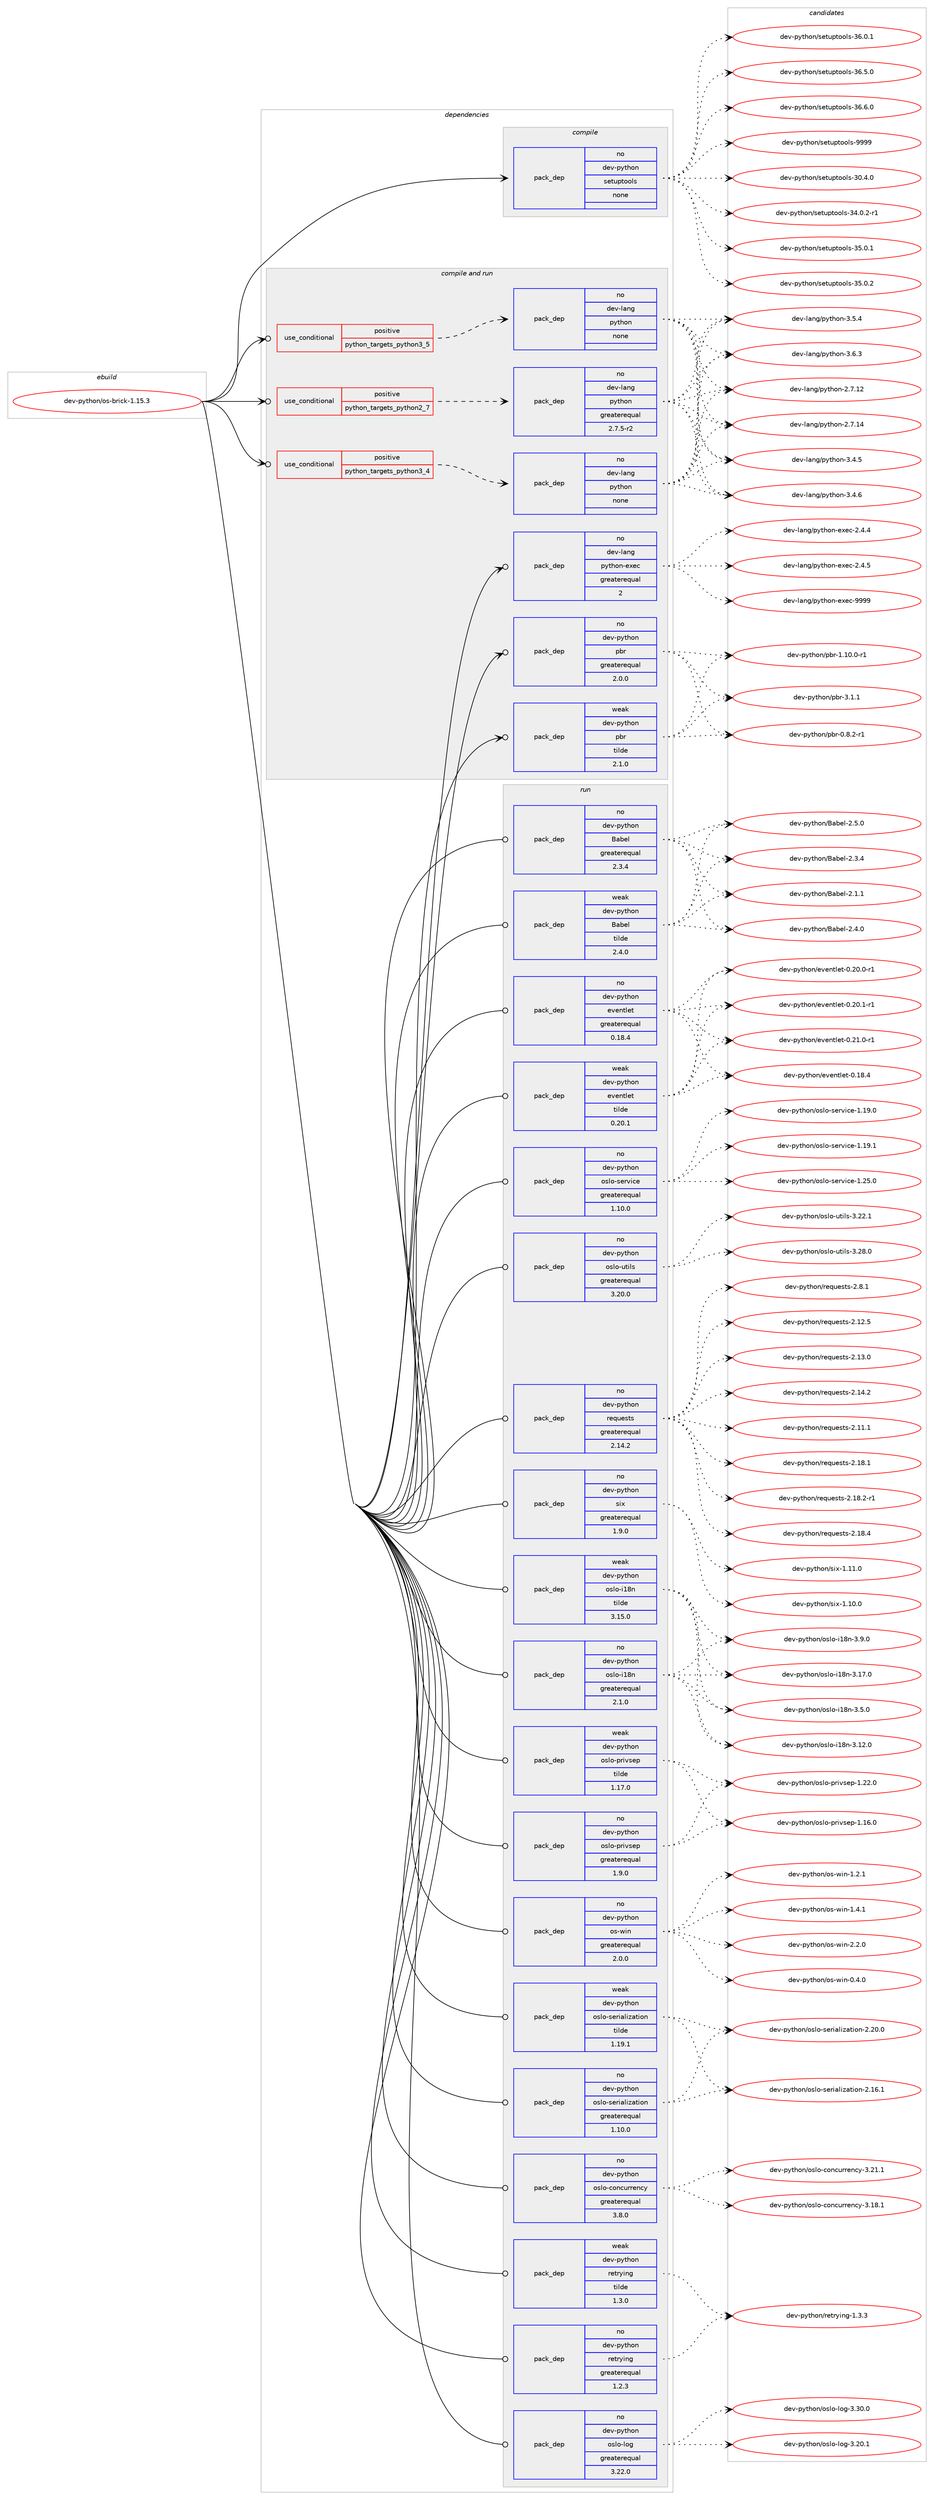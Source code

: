 digraph prolog {

# *************
# Graph options
# *************

newrank=true;
concentrate=true;
compound=true;
graph [rankdir=LR,fontname=Helvetica,fontsize=10,ranksep=1.5];#, ranksep=2.5, nodesep=0.2];
edge  [arrowhead=vee];
node  [fontname=Helvetica,fontsize=10];

# **********
# The ebuild
# **********

subgraph cluster_leftcol {
color=gray;
rank=same;
label=<<i>ebuild</i>>;
id [label="dev-python/os-brick-1.15.3", color=red, width=4, href="../dev-python/os-brick-1.15.3.svg"];
}

# ****************
# The dependencies
# ****************

subgraph cluster_midcol {
color=gray;
label=<<i>dependencies</i>>;
subgraph cluster_compile {
fillcolor="#eeeeee";
style=filled;
label=<<i>compile</i>>;
subgraph pack129051 {
dependency169409 [label=<<TABLE BORDER="0" CELLBORDER="1" CELLSPACING="0" CELLPADDING="4" WIDTH="220"><TR><TD ROWSPAN="6" CELLPADDING="30">pack_dep</TD></TR><TR><TD WIDTH="110">no</TD></TR><TR><TD>dev-python</TD></TR><TR><TD>setuptools</TD></TR><TR><TD>none</TD></TR><TR><TD></TD></TR></TABLE>>, shape=none, color=blue];
}
id:e -> dependency169409:w [weight=20,style="solid",arrowhead="vee"];
}
subgraph cluster_compileandrun {
fillcolor="#eeeeee";
style=filled;
label=<<i>compile and run</i>>;
subgraph cond36498 {
dependency169410 [label=<<TABLE BORDER="0" CELLBORDER="1" CELLSPACING="0" CELLPADDING="4"><TR><TD ROWSPAN="3" CELLPADDING="10">use_conditional</TD></TR><TR><TD>positive</TD></TR><TR><TD>python_targets_python2_7</TD></TR></TABLE>>, shape=none, color=red];
subgraph pack129052 {
dependency169411 [label=<<TABLE BORDER="0" CELLBORDER="1" CELLSPACING="0" CELLPADDING="4" WIDTH="220"><TR><TD ROWSPAN="6" CELLPADDING="30">pack_dep</TD></TR><TR><TD WIDTH="110">no</TD></TR><TR><TD>dev-lang</TD></TR><TR><TD>python</TD></TR><TR><TD>greaterequal</TD></TR><TR><TD>2.7.5-r2</TD></TR></TABLE>>, shape=none, color=blue];
}
dependency169410:e -> dependency169411:w [weight=20,style="dashed",arrowhead="vee"];
}
id:e -> dependency169410:w [weight=20,style="solid",arrowhead="odotvee"];
subgraph cond36499 {
dependency169412 [label=<<TABLE BORDER="0" CELLBORDER="1" CELLSPACING="0" CELLPADDING="4"><TR><TD ROWSPAN="3" CELLPADDING="10">use_conditional</TD></TR><TR><TD>positive</TD></TR><TR><TD>python_targets_python3_4</TD></TR></TABLE>>, shape=none, color=red];
subgraph pack129053 {
dependency169413 [label=<<TABLE BORDER="0" CELLBORDER="1" CELLSPACING="0" CELLPADDING="4" WIDTH="220"><TR><TD ROWSPAN="6" CELLPADDING="30">pack_dep</TD></TR><TR><TD WIDTH="110">no</TD></TR><TR><TD>dev-lang</TD></TR><TR><TD>python</TD></TR><TR><TD>none</TD></TR><TR><TD></TD></TR></TABLE>>, shape=none, color=blue];
}
dependency169412:e -> dependency169413:w [weight=20,style="dashed",arrowhead="vee"];
}
id:e -> dependency169412:w [weight=20,style="solid",arrowhead="odotvee"];
subgraph cond36500 {
dependency169414 [label=<<TABLE BORDER="0" CELLBORDER="1" CELLSPACING="0" CELLPADDING="4"><TR><TD ROWSPAN="3" CELLPADDING="10">use_conditional</TD></TR><TR><TD>positive</TD></TR><TR><TD>python_targets_python3_5</TD></TR></TABLE>>, shape=none, color=red];
subgraph pack129054 {
dependency169415 [label=<<TABLE BORDER="0" CELLBORDER="1" CELLSPACING="0" CELLPADDING="4" WIDTH="220"><TR><TD ROWSPAN="6" CELLPADDING="30">pack_dep</TD></TR><TR><TD WIDTH="110">no</TD></TR><TR><TD>dev-lang</TD></TR><TR><TD>python</TD></TR><TR><TD>none</TD></TR><TR><TD></TD></TR></TABLE>>, shape=none, color=blue];
}
dependency169414:e -> dependency169415:w [weight=20,style="dashed",arrowhead="vee"];
}
id:e -> dependency169414:w [weight=20,style="solid",arrowhead="odotvee"];
subgraph pack129055 {
dependency169416 [label=<<TABLE BORDER="0" CELLBORDER="1" CELLSPACING="0" CELLPADDING="4" WIDTH="220"><TR><TD ROWSPAN="6" CELLPADDING="30">pack_dep</TD></TR><TR><TD WIDTH="110">no</TD></TR><TR><TD>dev-lang</TD></TR><TR><TD>python-exec</TD></TR><TR><TD>greaterequal</TD></TR><TR><TD>2</TD></TR></TABLE>>, shape=none, color=blue];
}
id:e -> dependency169416:w [weight=20,style="solid",arrowhead="odotvee"];
subgraph pack129056 {
dependency169417 [label=<<TABLE BORDER="0" CELLBORDER="1" CELLSPACING="0" CELLPADDING="4" WIDTH="220"><TR><TD ROWSPAN="6" CELLPADDING="30">pack_dep</TD></TR><TR><TD WIDTH="110">no</TD></TR><TR><TD>dev-python</TD></TR><TR><TD>pbr</TD></TR><TR><TD>greaterequal</TD></TR><TR><TD>2.0.0</TD></TR></TABLE>>, shape=none, color=blue];
}
id:e -> dependency169417:w [weight=20,style="solid",arrowhead="odotvee"];
subgraph pack129057 {
dependency169418 [label=<<TABLE BORDER="0" CELLBORDER="1" CELLSPACING="0" CELLPADDING="4" WIDTH="220"><TR><TD ROWSPAN="6" CELLPADDING="30">pack_dep</TD></TR><TR><TD WIDTH="110">weak</TD></TR><TR><TD>dev-python</TD></TR><TR><TD>pbr</TD></TR><TR><TD>tilde</TD></TR><TR><TD>2.1.0</TD></TR></TABLE>>, shape=none, color=blue];
}
id:e -> dependency169418:w [weight=20,style="solid",arrowhead="odotvee"];
}
subgraph cluster_run {
fillcolor="#eeeeee";
style=filled;
label=<<i>run</i>>;
subgraph pack129058 {
dependency169419 [label=<<TABLE BORDER="0" CELLBORDER="1" CELLSPACING="0" CELLPADDING="4" WIDTH="220"><TR><TD ROWSPAN="6" CELLPADDING="30">pack_dep</TD></TR><TR><TD WIDTH="110">no</TD></TR><TR><TD>dev-python</TD></TR><TR><TD>Babel</TD></TR><TR><TD>greaterequal</TD></TR><TR><TD>2.3.4</TD></TR></TABLE>>, shape=none, color=blue];
}
id:e -> dependency169419:w [weight=20,style="solid",arrowhead="odot"];
subgraph pack129059 {
dependency169420 [label=<<TABLE BORDER="0" CELLBORDER="1" CELLSPACING="0" CELLPADDING="4" WIDTH="220"><TR><TD ROWSPAN="6" CELLPADDING="30">pack_dep</TD></TR><TR><TD WIDTH="110">no</TD></TR><TR><TD>dev-python</TD></TR><TR><TD>eventlet</TD></TR><TR><TD>greaterequal</TD></TR><TR><TD>0.18.4</TD></TR></TABLE>>, shape=none, color=blue];
}
id:e -> dependency169420:w [weight=20,style="solid",arrowhead="odot"];
subgraph pack129060 {
dependency169421 [label=<<TABLE BORDER="0" CELLBORDER="1" CELLSPACING="0" CELLPADDING="4" WIDTH="220"><TR><TD ROWSPAN="6" CELLPADDING="30">pack_dep</TD></TR><TR><TD WIDTH="110">no</TD></TR><TR><TD>dev-python</TD></TR><TR><TD>os-win</TD></TR><TR><TD>greaterequal</TD></TR><TR><TD>2.0.0</TD></TR></TABLE>>, shape=none, color=blue];
}
id:e -> dependency169421:w [weight=20,style="solid",arrowhead="odot"];
subgraph pack129061 {
dependency169422 [label=<<TABLE BORDER="0" CELLBORDER="1" CELLSPACING="0" CELLPADDING="4" WIDTH="220"><TR><TD ROWSPAN="6" CELLPADDING="30">pack_dep</TD></TR><TR><TD WIDTH="110">no</TD></TR><TR><TD>dev-python</TD></TR><TR><TD>oslo-concurrency</TD></TR><TR><TD>greaterequal</TD></TR><TR><TD>3.8.0</TD></TR></TABLE>>, shape=none, color=blue];
}
id:e -> dependency169422:w [weight=20,style="solid",arrowhead="odot"];
subgraph pack129062 {
dependency169423 [label=<<TABLE BORDER="0" CELLBORDER="1" CELLSPACING="0" CELLPADDING="4" WIDTH="220"><TR><TD ROWSPAN="6" CELLPADDING="30">pack_dep</TD></TR><TR><TD WIDTH="110">no</TD></TR><TR><TD>dev-python</TD></TR><TR><TD>oslo-i18n</TD></TR><TR><TD>greaterequal</TD></TR><TR><TD>2.1.0</TD></TR></TABLE>>, shape=none, color=blue];
}
id:e -> dependency169423:w [weight=20,style="solid",arrowhead="odot"];
subgraph pack129063 {
dependency169424 [label=<<TABLE BORDER="0" CELLBORDER="1" CELLSPACING="0" CELLPADDING="4" WIDTH="220"><TR><TD ROWSPAN="6" CELLPADDING="30">pack_dep</TD></TR><TR><TD WIDTH="110">no</TD></TR><TR><TD>dev-python</TD></TR><TR><TD>oslo-log</TD></TR><TR><TD>greaterequal</TD></TR><TR><TD>3.22.0</TD></TR></TABLE>>, shape=none, color=blue];
}
id:e -> dependency169424:w [weight=20,style="solid",arrowhead="odot"];
subgraph pack129064 {
dependency169425 [label=<<TABLE BORDER="0" CELLBORDER="1" CELLSPACING="0" CELLPADDING="4" WIDTH="220"><TR><TD ROWSPAN="6" CELLPADDING="30">pack_dep</TD></TR><TR><TD WIDTH="110">no</TD></TR><TR><TD>dev-python</TD></TR><TR><TD>oslo-privsep</TD></TR><TR><TD>greaterequal</TD></TR><TR><TD>1.9.0</TD></TR></TABLE>>, shape=none, color=blue];
}
id:e -> dependency169425:w [weight=20,style="solid",arrowhead="odot"];
subgraph pack129065 {
dependency169426 [label=<<TABLE BORDER="0" CELLBORDER="1" CELLSPACING="0" CELLPADDING="4" WIDTH="220"><TR><TD ROWSPAN="6" CELLPADDING="30">pack_dep</TD></TR><TR><TD WIDTH="110">no</TD></TR><TR><TD>dev-python</TD></TR><TR><TD>oslo-serialization</TD></TR><TR><TD>greaterequal</TD></TR><TR><TD>1.10.0</TD></TR></TABLE>>, shape=none, color=blue];
}
id:e -> dependency169426:w [weight=20,style="solid",arrowhead="odot"];
subgraph pack129066 {
dependency169427 [label=<<TABLE BORDER="0" CELLBORDER="1" CELLSPACING="0" CELLPADDING="4" WIDTH="220"><TR><TD ROWSPAN="6" CELLPADDING="30">pack_dep</TD></TR><TR><TD WIDTH="110">no</TD></TR><TR><TD>dev-python</TD></TR><TR><TD>oslo-service</TD></TR><TR><TD>greaterequal</TD></TR><TR><TD>1.10.0</TD></TR></TABLE>>, shape=none, color=blue];
}
id:e -> dependency169427:w [weight=20,style="solid",arrowhead="odot"];
subgraph pack129067 {
dependency169428 [label=<<TABLE BORDER="0" CELLBORDER="1" CELLSPACING="0" CELLPADDING="4" WIDTH="220"><TR><TD ROWSPAN="6" CELLPADDING="30">pack_dep</TD></TR><TR><TD WIDTH="110">no</TD></TR><TR><TD>dev-python</TD></TR><TR><TD>oslo-utils</TD></TR><TR><TD>greaterequal</TD></TR><TR><TD>3.20.0</TD></TR></TABLE>>, shape=none, color=blue];
}
id:e -> dependency169428:w [weight=20,style="solid",arrowhead="odot"];
subgraph pack129068 {
dependency169429 [label=<<TABLE BORDER="0" CELLBORDER="1" CELLSPACING="0" CELLPADDING="4" WIDTH="220"><TR><TD ROWSPAN="6" CELLPADDING="30">pack_dep</TD></TR><TR><TD WIDTH="110">no</TD></TR><TR><TD>dev-python</TD></TR><TR><TD>requests</TD></TR><TR><TD>greaterequal</TD></TR><TR><TD>2.14.2</TD></TR></TABLE>>, shape=none, color=blue];
}
id:e -> dependency169429:w [weight=20,style="solid",arrowhead="odot"];
subgraph pack129069 {
dependency169430 [label=<<TABLE BORDER="0" CELLBORDER="1" CELLSPACING="0" CELLPADDING="4" WIDTH="220"><TR><TD ROWSPAN="6" CELLPADDING="30">pack_dep</TD></TR><TR><TD WIDTH="110">no</TD></TR><TR><TD>dev-python</TD></TR><TR><TD>retrying</TD></TR><TR><TD>greaterequal</TD></TR><TR><TD>1.2.3</TD></TR></TABLE>>, shape=none, color=blue];
}
id:e -> dependency169430:w [weight=20,style="solid",arrowhead="odot"];
subgraph pack129070 {
dependency169431 [label=<<TABLE BORDER="0" CELLBORDER="1" CELLSPACING="0" CELLPADDING="4" WIDTH="220"><TR><TD ROWSPAN="6" CELLPADDING="30">pack_dep</TD></TR><TR><TD WIDTH="110">no</TD></TR><TR><TD>dev-python</TD></TR><TR><TD>six</TD></TR><TR><TD>greaterequal</TD></TR><TR><TD>1.9.0</TD></TR></TABLE>>, shape=none, color=blue];
}
id:e -> dependency169431:w [weight=20,style="solid",arrowhead="odot"];
subgraph pack129071 {
dependency169432 [label=<<TABLE BORDER="0" CELLBORDER="1" CELLSPACING="0" CELLPADDING="4" WIDTH="220"><TR><TD ROWSPAN="6" CELLPADDING="30">pack_dep</TD></TR><TR><TD WIDTH="110">weak</TD></TR><TR><TD>dev-python</TD></TR><TR><TD>Babel</TD></TR><TR><TD>tilde</TD></TR><TR><TD>2.4.0</TD></TR></TABLE>>, shape=none, color=blue];
}
id:e -> dependency169432:w [weight=20,style="solid",arrowhead="odot"];
subgraph pack129072 {
dependency169433 [label=<<TABLE BORDER="0" CELLBORDER="1" CELLSPACING="0" CELLPADDING="4" WIDTH="220"><TR><TD ROWSPAN="6" CELLPADDING="30">pack_dep</TD></TR><TR><TD WIDTH="110">weak</TD></TR><TR><TD>dev-python</TD></TR><TR><TD>eventlet</TD></TR><TR><TD>tilde</TD></TR><TR><TD>0.20.1</TD></TR></TABLE>>, shape=none, color=blue];
}
id:e -> dependency169433:w [weight=20,style="solid",arrowhead="odot"];
subgraph pack129073 {
dependency169434 [label=<<TABLE BORDER="0" CELLBORDER="1" CELLSPACING="0" CELLPADDING="4" WIDTH="220"><TR><TD ROWSPAN="6" CELLPADDING="30">pack_dep</TD></TR><TR><TD WIDTH="110">weak</TD></TR><TR><TD>dev-python</TD></TR><TR><TD>oslo-i18n</TD></TR><TR><TD>tilde</TD></TR><TR><TD>3.15.0</TD></TR></TABLE>>, shape=none, color=blue];
}
id:e -> dependency169434:w [weight=20,style="solid",arrowhead="odot"];
subgraph pack129074 {
dependency169435 [label=<<TABLE BORDER="0" CELLBORDER="1" CELLSPACING="0" CELLPADDING="4" WIDTH="220"><TR><TD ROWSPAN="6" CELLPADDING="30">pack_dep</TD></TR><TR><TD WIDTH="110">weak</TD></TR><TR><TD>dev-python</TD></TR><TR><TD>oslo-privsep</TD></TR><TR><TD>tilde</TD></TR><TR><TD>1.17.0</TD></TR></TABLE>>, shape=none, color=blue];
}
id:e -> dependency169435:w [weight=20,style="solid",arrowhead="odot"];
subgraph pack129075 {
dependency169436 [label=<<TABLE BORDER="0" CELLBORDER="1" CELLSPACING="0" CELLPADDING="4" WIDTH="220"><TR><TD ROWSPAN="6" CELLPADDING="30">pack_dep</TD></TR><TR><TD WIDTH="110">weak</TD></TR><TR><TD>dev-python</TD></TR><TR><TD>oslo-serialization</TD></TR><TR><TD>tilde</TD></TR><TR><TD>1.19.1</TD></TR></TABLE>>, shape=none, color=blue];
}
id:e -> dependency169436:w [weight=20,style="solid",arrowhead="odot"];
subgraph pack129076 {
dependency169437 [label=<<TABLE BORDER="0" CELLBORDER="1" CELLSPACING="0" CELLPADDING="4" WIDTH="220"><TR><TD ROWSPAN="6" CELLPADDING="30">pack_dep</TD></TR><TR><TD WIDTH="110">weak</TD></TR><TR><TD>dev-python</TD></TR><TR><TD>retrying</TD></TR><TR><TD>tilde</TD></TR><TR><TD>1.3.0</TD></TR></TABLE>>, shape=none, color=blue];
}
id:e -> dependency169437:w [weight=20,style="solid",arrowhead="odot"];
}
}

# **************
# The candidates
# **************

subgraph cluster_choices {
rank=same;
color=gray;
label=<<i>candidates</i>>;

subgraph choice129051 {
color=black;
nodesep=1;
choice100101118451121211161041111104711510111611711211611111110811545514846524648 [label="dev-python/setuptools-30.4.0", color=red, width=4,href="../dev-python/setuptools-30.4.0.svg"];
choice1001011184511212111610411111047115101116117112116111111108115455152464846504511449 [label="dev-python/setuptools-34.0.2-r1", color=red, width=4,href="../dev-python/setuptools-34.0.2-r1.svg"];
choice100101118451121211161041111104711510111611711211611111110811545515346484649 [label="dev-python/setuptools-35.0.1", color=red, width=4,href="../dev-python/setuptools-35.0.1.svg"];
choice100101118451121211161041111104711510111611711211611111110811545515346484650 [label="dev-python/setuptools-35.0.2", color=red, width=4,href="../dev-python/setuptools-35.0.2.svg"];
choice100101118451121211161041111104711510111611711211611111110811545515446484649 [label="dev-python/setuptools-36.0.1", color=red, width=4,href="../dev-python/setuptools-36.0.1.svg"];
choice100101118451121211161041111104711510111611711211611111110811545515446534648 [label="dev-python/setuptools-36.5.0", color=red, width=4,href="../dev-python/setuptools-36.5.0.svg"];
choice100101118451121211161041111104711510111611711211611111110811545515446544648 [label="dev-python/setuptools-36.6.0", color=red, width=4,href="../dev-python/setuptools-36.6.0.svg"];
choice10010111845112121116104111110471151011161171121161111111081154557575757 [label="dev-python/setuptools-9999", color=red, width=4,href="../dev-python/setuptools-9999.svg"];
dependency169409:e -> choice100101118451121211161041111104711510111611711211611111110811545514846524648:w [style=dotted,weight="100"];
dependency169409:e -> choice1001011184511212111610411111047115101116117112116111111108115455152464846504511449:w [style=dotted,weight="100"];
dependency169409:e -> choice100101118451121211161041111104711510111611711211611111110811545515346484649:w [style=dotted,weight="100"];
dependency169409:e -> choice100101118451121211161041111104711510111611711211611111110811545515346484650:w [style=dotted,weight="100"];
dependency169409:e -> choice100101118451121211161041111104711510111611711211611111110811545515446484649:w [style=dotted,weight="100"];
dependency169409:e -> choice100101118451121211161041111104711510111611711211611111110811545515446534648:w [style=dotted,weight="100"];
dependency169409:e -> choice100101118451121211161041111104711510111611711211611111110811545515446544648:w [style=dotted,weight="100"];
dependency169409:e -> choice10010111845112121116104111110471151011161171121161111111081154557575757:w [style=dotted,weight="100"];
}
subgraph choice129052 {
color=black;
nodesep=1;
choice10010111845108971101034711212111610411111045504655464950 [label="dev-lang/python-2.7.12", color=red, width=4,href="../dev-lang/python-2.7.12.svg"];
choice10010111845108971101034711212111610411111045504655464952 [label="dev-lang/python-2.7.14", color=red, width=4,href="../dev-lang/python-2.7.14.svg"];
choice100101118451089711010347112121116104111110455146524653 [label="dev-lang/python-3.4.5", color=red, width=4,href="../dev-lang/python-3.4.5.svg"];
choice100101118451089711010347112121116104111110455146524654 [label="dev-lang/python-3.4.6", color=red, width=4,href="../dev-lang/python-3.4.6.svg"];
choice100101118451089711010347112121116104111110455146534652 [label="dev-lang/python-3.5.4", color=red, width=4,href="../dev-lang/python-3.5.4.svg"];
choice100101118451089711010347112121116104111110455146544651 [label="dev-lang/python-3.6.3", color=red, width=4,href="../dev-lang/python-3.6.3.svg"];
dependency169411:e -> choice10010111845108971101034711212111610411111045504655464950:w [style=dotted,weight="100"];
dependency169411:e -> choice10010111845108971101034711212111610411111045504655464952:w [style=dotted,weight="100"];
dependency169411:e -> choice100101118451089711010347112121116104111110455146524653:w [style=dotted,weight="100"];
dependency169411:e -> choice100101118451089711010347112121116104111110455146524654:w [style=dotted,weight="100"];
dependency169411:e -> choice100101118451089711010347112121116104111110455146534652:w [style=dotted,weight="100"];
dependency169411:e -> choice100101118451089711010347112121116104111110455146544651:w [style=dotted,weight="100"];
}
subgraph choice129053 {
color=black;
nodesep=1;
choice10010111845108971101034711212111610411111045504655464950 [label="dev-lang/python-2.7.12", color=red, width=4,href="../dev-lang/python-2.7.12.svg"];
choice10010111845108971101034711212111610411111045504655464952 [label="dev-lang/python-2.7.14", color=red, width=4,href="../dev-lang/python-2.7.14.svg"];
choice100101118451089711010347112121116104111110455146524653 [label="dev-lang/python-3.4.5", color=red, width=4,href="../dev-lang/python-3.4.5.svg"];
choice100101118451089711010347112121116104111110455146524654 [label="dev-lang/python-3.4.6", color=red, width=4,href="../dev-lang/python-3.4.6.svg"];
choice100101118451089711010347112121116104111110455146534652 [label="dev-lang/python-3.5.4", color=red, width=4,href="../dev-lang/python-3.5.4.svg"];
choice100101118451089711010347112121116104111110455146544651 [label="dev-lang/python-3.6.3", color=red, width=4,href="../dev-lang/python-3.6.3.svg"];
dependency169413:e -> choice10010111845108971101034711212111610411111045504655464950:w [style=dotted,weight="100"];
dependency169413:e -> choice10010111845108971101034711212111610411111045504655464952:w [style=dotted,weight="100"];
dependency169413:e -> choice100101118451089711010347112121116104111110455146524653:w [style=dotted,weight="100"];
dependency169413:e -> choice100101118451089711010347112121116104111110455146524654:w [style=dotted,weight="100"];
dependency169413:e -> choice100101118451089711010347112121116104111110455146534652:w [style=dotted,weight="100"];
dependency169413:e -> choice100101118451089711010347112121116104111110455146544651:w [style=dotted,weight="100"];
}
subgraph choice129054 {
color=black;
nodesep=1;
choice10010111845108971101034711212111610411111045504655464950 [label="dev-lang/python-2.7.12", color=red, width=4,href="../dev-lang/python-2.7.12.svg"];
choice10010111845108971101034711212111610411111045504655464952 [label="dev-lang/python-2.7.14", color=red, width=4,href="../dev-lang/python-2.7.14.svg"];
choice100101118451089711010347112121116104111110455146524653 [label="dev-lang/python-3.4.5", color=red, width=4,href="../dev-lang/python-3.4.5.svg"];
choice100101118451089711010347112121116104111110455146524654 [label="dev-lang/python-3.4.6", color=red, width=4,href="../dev-lang/python-3.4.6.svg"];
choice100101118451089711010347112121116104111110455146534652 [label="dev-lang/python-3.5.4", color=red, width=4,href="../dev-lang/python-3.5.4.svg"];
choice100101118451089711010347112121116104111110455146544651 [label="dev-lang/python-3.6.3", color=red, width=4,href="../dev-lang/python-3.6.3.svg"];
dependency169415:e -> choice10010111845108971101034711212111610411111045504655464950:w [style=dotted,weight="100"];
dependency169415:e -> choice10010111845108971101034711212111610411111045504655464952:w [style=dotted,weight="100"];
dependency169415:e -> choice100101118451089711010347112121116104111110455146524653:w [style=dotted,weight="100"];
dependency169415:e -> choice100101118451089711010347112121116104111110455146524654:w [style=dotted,weight="100"];
dependency169415:e -> choice100101118451089711010347112121116104111110455146534652:w [style=dotted,weight="100"];
dependency169415:e -> choice100101118451089711010347112121116104111110455146544651:w [style=dotted,weight="100"];
}
subgraph choice129055 {
color=black;
nodesep=1;
choice1001011184510897110103471121211161041111104510112010199455046524652 [label="dev-lang/python-exec-2.4.4", color=red, width=4,href="../dev-lang/python-exec-2.4.4.svg"];
choice1001011184510897110103471121211161041111104510112010199455046524653 [label="dev-lang/python-exec-2.4.5", color=red, width=4,href="../dev-lang/python-exec-2.4.5.svg"];
choice10010111845108971101034711212111610411111045101120101994557575757 [label="dev-lang/python-exec-9999", color=red, width=4,href="../dev-lang/python-exec-9999.svg"];
dependency169416:e -> choice1001011184510897110103471121211161041111104510112010199455046524652:w [style=dotted,weight="100"];
dependency169416:e -> choice1001011184510897110103471121211161041111104510112010199455046524653:w [style=dotted,weight="100"];
dependency169416:e -> choice10010111845108971101034711212111610411111045101120101994557575757:w [style=dotted,weight="100"];
}
subgraph choice129056 {
color=black;
nodesep=1;
choice1001011184511212111610411111047112981144548465646504511449 [label="dev-python/pbr-0.8.2-r1", color=red, width=4,href="../dev-python/pbr-0.8.2-r1.svg"];
choice100101118451121211161041111104711298114454946494846484511449 [label="dev-python/pbr-1.10.0-r1", color=red, width=4,href="../dev-python/pbr-1.10.0-r1.svg"];
choice100101118451121211161041111104711298114455146494649 [label="dev-python/pbr-3.1.1", color=red, width=4,href="../dev-python/pbr-3.1.1.svg"];
dependency169417:e -> choice1001011184511212111610411111047112981144548465646504511449:w [style=dotted,weight="100"];
dependency169417:e -> choice100101118451121211161041111104711298114454946494846484511449:w [style=dotted,weight="100"];
dependency169417:e -> choice100101118451121211161041111104711298114455146494649:w [style=dotted,weight="100"];
}
subgraph choice129057 {
color=black;
nodesep=1;
choice1001011184511212111610411111047112981144548465646504511449 [label="dev-python/pbr-0.8.2-r1", color=red, width=4,href="../dev-python/pbr-0.8.2-r1.svg"];
choice100101118451121211161041111104711298114454946494846484511449 [label="dev-python/pbr-1.10.0-r1", color=red, width=4,href="../dev-python/pbr-1.10.0-r1.svg"];
choice100101118451121211161041111104711298114455146494649 [label="dev-python/pbr-3.1.1", color=red, width=4,href="../dev-python/pbr-3.1.1.svg"];
dependency169418:e -> choice1001011184511212111610411111047112981144548465646504511449:w [style=dotted,weight="100"];
dependency169418:e -> choice100101118451121211161041111104711298114454946494846484511449:w [style=dotted,weight="100"];
dependency169418:e -> choice100101118451121211161041111104711298114455146494649:w [style=dotted,weight="100"];
}
subgraph choice129058 {
color=black;
nodesep=1;
choice1001011184511212111610411111047669798101108455046494649 [label="dev-python/Babel-2.1.1", color=red, width=4,href="../dev-python/Babel-2.1.1.svg"];
choice1001011184511212111610411111047669798101108455046514652 [label="dev-python/Babel-2.3.4", color=red, width=4,href="../dev-python/Babel-2.3.4.svg"];
choice1001011184511212111610411111047669798101108455046524648 [label="dev-python/Babel-2.4.0", color=red, width=4,href="../dev-python/Babel-2.4.0.svg"];
choice1001011184511212111610411111047669798101108455046534648 [label="dev-python/Babel-2.5.0", color=red, width=4,href="../dev-python/Babel-2.5.0.svg"];
dependency169419:e -> choice1001011184511212111610411111047669798101108455046494649:w [style=dotted,weight="100"];
dependency169419:e -> choice1001011184511212111610411111047669798101108455046514652:w [style=dotted,weight="100"];
dependency169419:e -> choice1001011184511212111610411111047669798101108455046524648:w [style=dotted,weight="100"];
dependency169419:e -> choice1001011184511212111610411111047669798101108455046534648:w [style=dotted,weight="100"];
}
subgraph choice129059 {
color=black;
nodesep=1;
choice100101118451121211161041111104710111810111011610810111645484649564652 [label="dev-python/eventlet-0.18.4", color=red, width=4,href="../dev-python/eventlet-0.18.4.svg"];
choice1001011184511212111610411111047101118101110116108101116454846504846484511449 [label="dev-python/eventlet-0.20.0-r1", color=red, width=4,href="../dev-python/eventlet-0.20.0-r1.svg"];
choice1001011184511212111610411111047101118101110116108101116454846504846494511449 [label="dev-python/eventlet-0.20.1-r1", color=red, width=4,href="../dev-python/eventlet-0.20.1-r1.svg"];
choice1001011184511212111610411111047101118101110116108101116454846504946484511449 [label="dev-python/eventlet-0.21.0-r1", color=red, width=4,href="../dev-python/eventlet-0.21.0-r1.svg"];
dependency169420:e -> choice100101118451121211161041111104710111810111011610810111645484649564652:w [style=dotted,weight="100"];
dependency169420:e -> choice1001011184511212111610411111047101118101110116108101116454846504846484511449:w [style=dotted,weight="100"];
dependency169420:e -> choice1001011184511212111610411111047101118101110116108101116454846504846494511449:w [style=dotted,weight="100"];
dependency169420:e -> choice1001011184511212111610411111047101118101110116108101116454846504946484511449:w [style=dotted,weight="100"];
}
subgraph choice129060 {
color=black;
nodesep=1;
choice100101118451121211161041111104711111545119105110454846524648 [label="dev-python/os-win-0.4.0", color=red, width=4,href="../dev-python/os-win-0.4.0.svg"];
choice100101118451121211161041111104711111545119105110454946504649 [label="dev-python/os-win-1.2.1", color=red, width=4,href="../dev-python/os-win-1.2.1.svg"];
choice100101118451121211161041111104711111545119105110454946524649 [label="dev-python/os-win-1.4.1", color=red, width=4,href="../dev-python/os-win-1.4.1.svg"];
choice100101118451121211161041111104711111545119105110455046504648 [label="dev-python/os-win-2.2.0", color=red, width=4,href="../dev-python/os-win-2.2.0.svg"];
dependency169421:e -> choice100101118451121211161041111104711111545119105110454846524648:w [style=dotted,weight="100"];
dependency169421:e -> choice100101118451121211161041111104711111545119105110454946504649:w [style=dotted,weight="100"];
dependency169421:e -> choice100101118451121211161041111104711111545119105110454946524649:w [style=dotted,weight="100"];
dependency169421:e -> choice100101118451121211161041111104711111545119105110455046504648:w [style=dotted,weight="100"];
}
subgraph choice129061 {
color=black;
nodesep=1;
choice10010111845112121116104111110471111151081114599111110991171141141011109912145514649564649 [label="dev-python/oslo-concurrency-3.18.1", color=red, width=4,href="../dev-python/oslo-concurrency-3.18.1.svg"];
choice10010111845112121116104111110471111151081114599111110991171141141011109912145514650494649 [label="dev-python/oslo-concurrency-3.21.1", color=red, width=4,href="../dev-python/oslo-concurrency-3.21.1.svg"];
dependency169422:e -> choice10010111845112121116104111110471111151081114599111110991171141141011109912145514649564649:w [style=dotted,weight="100"];
dependency169422:e -> choice10010111845112121116104111110471111151081114599111110991171141141011109912145514650494649:w [style=dotted,weight="100"];
}
subgraph choice129062 {
color=black;
nodesep=1;
choice100101118451121211161041111104711111510811145105495611045514649504648 [label="dev-python/oslo-i18n-3.12.0", color=red, width=4,href="../dev-python/oslo-i18n-3.12.0.svg"];
choice100101118451121211161041111104711111510811145105495611045514649554648 [label="dev-python/oslo-i18n-3.17.0", color=red, width=4,href="../dev-python/oslo-i18n-3.17.0.svg"];
choice1001011184511212111610411111047111115108111451054956110455146534648 [label="dev-python/oslo-i18n-3.5.0", color=red, width=4,href="../dev-python/oslo-i18n-3.5.0.svg"];
choice1001011184511212111610411111047111115108111451054956110455146574648 [label="dev-python/oslo-i18n-3.9.0", color=red, width=4,href="../dev-python/oslo-i18n-3.9.0.svg"];
dependency169423:e -> choice100101118451121211161041111104711111510811145105495611045514649504648:w [style=dotted,weight="100"];
dependency169423:e -> choice100101118451121211161041111104711111510811145105495611045514649554648:w [style=dotted,weight="100"];
dependency169423:e -> choice1001011184511212111610411111047111115108111451054956110455146534648:w [style=dotted,weight="100"];
dependency169423:e -> choice1001011184511212111610411111047111115108111451054956110455146574648:w [style=dotted,weight="100"];
}
subgraph choice129063 {
color=black;
nodesep=1;
choice10010111845112121116104111110471111151081114510811110345514650484649 [label="dev-python/oslo-log-3.20.1", color=red, width=4,href="../dev-python/oslo-log-3.20.1.svg"];
choice10010111845112121116104111110471111151081114510811110345514651484648 [label="dev-python/oslo-log-3.30.0", color=red, width=4,href="../dev-python/oslo-log-3.30.0.svg"];
dependency169424:e -> choice10010111845112121116104111110471111151081114510811110345514650484649:w [style=dotted,weight="100"];
dependency169424:e -> choice10010111845112121116104111110471111151081114510811110345514651484648:w [style=dotted,weight="100"];
}
subgraph choice129064 {
color=black;
nodesep=1;
choice10010111845112121116104111110471111151081114511211410511811510111245494649544648 [label="dev-python/oslo-privsep-1.16.0", color=red, width=4,href="../dev-python/oslo-privsep-1.16.0.svg"];
choice10010111845112121116104111110471111151081114511211410511811510111245494650504648 [label="dev-python/oslo-privsep-1.22.0", color=red, width=4,href="../dev-python/oslo-privsep-1.22.0.svg"];
dependency169425:e -> choice10010111845112121116104111110471111151081114511211410511811510111245494649544648:w [style=dotted,weight="100"];
dependency169425:e -> choice10010111845112121116104111110471111151081114511211410511811510111245494650504648:w [style=dotted,weight="100"];
}
subgraph choice129065 {
color=black;
nodesep=1;
choice100101118451121211161041111104711111510811145115101114105971081051229711610511111045504649544649 [label="dev-python/oslo-serialization-2.16.1", color=red, width=4,href="../dev-python/oslo-serialization-2.16.1.svg"];
choice100101118451121211161041111104711111510811145115101114105971081051229711610511111045504650484648 [label="dev-python/oslo-serialization-2.20.0", color=red, width=4,href="../dev-python/oslo-serialization-2.20.0.svg"];
dependency169426:e -> choice100101118451121211161041111104711111510811145115101114105971081051229711610511111045504649544649:w [style=dotted,weight="100"];
dependency169426:e -> choice100101118451121211161041111104711111510811145115101114105971081051229711610511111045504650484648:w [style=dotted,weight="100"];
}
subgraph choice129066 {
color=black;
nodesep=1;
choice1001011184511212111610411111047111115108111451151011141181059910145494649574648 [label="dev-python/oslo-service-1.19.0", color=red, width=4,href="../dev-python/oslo-service-1.19.0.svg"];
choice1001011184511212111610411111047111115108111451151011141181059910145494649574649 [label="dev-python/oslo-service-1.19.1", color=red, width=4,href="../dev-python/oslo-service-1.19.1.svg"];
choice1001011184511212111610411111047111115108111451151011141181059910145494650534648 [label="dev-python/oslo-service-1.25.0", color=red, width=4,href="../dev-python/oslo-service-1.25.0.svg"];
dependency169427:e -> choice1001011184511212111610411111047111115108111451151011141181059910145494649574648:w [style=dotted,weight="100"];
dependency169427:e -> choice1001011184511212111610411111047111115108111451151011141181059910145494649574649:w [style=dotted,weight="100"];
dependency169427:e -> choice1001011184511212111610411111047111115108111451151011141181059910145494650534648:w [style=dotted,weight="100"];
}
subgraph choice129067 {
color=black;
nodesep=1;
choice10010111845112121116104111110471111151081114511711610510811545514650504649 [label="dev-python/oslo-utils-3.22.1", color=red, width=4,href="../dev-python/oslo-utils-3.22.1.svg"];
choice10010111845112121116104111110471111151081114511711610510811545514650564648 [label="dev-python/oslo-utils-3.28.0", color=red, width=4,href="../dev-python/oslo-utils-3.28.0.svg"];
dependency169428:e -> choice10010111845112121116104111110471111151081114511711610510811545514650504649:w [style=dotted,weight="100"];
dependency169428:e -> choice10010111845112121116104111110471111151081114511711610510811545514650564648:w [style=dotted,weight="100"];
}
subgraph choice129068 {
color=black;
nodesep=1;
choice100101118451121211161041111104711410111311710111511611545504649494649 [label="dev-python/requests-2.11.1", color=red, width=4,href="../dev-python/requests-2.11.1.svg"];
choice100101118451121211161041111104711410111311710111511611545504649504653 [label="dev-python/requests-2.12.5", color=red, width=4,href="../dev-python/requests-2.12.5.svg"];
choice100101118451121211161041111104711410111311710111511611545504649514648 [label="dev-python/requests-2.13.0", color=red, width=4,href="../dev-python/requests-2.13.0.svg"];
choice100101118451121211161041111104711410111311710111511611545504649524650 [label="dev-python/requests-2.14.2", color=red, width=4,href="../dev-python/requests-2.14.2.svg"];
choice100101118451121211161041111104711410111311710111511611545504649564649 [label="dev-python/requests-2.18.1", color=red, width=4,href="../dev-python/requests-2.18.1.svg"];
choice1001011184511212111610411111047114101113117101115116115455046495646504511449 [label="dev-python/requests-2.18.2-r1", color=red, width=4,href="../dev-python/requests-2.18.2-r1.svg"];
choice100101118451121211161041111104711410111311710111511611545504649564652 [label="dev-python/requests-2.18.4", color=red, width=4,href="../dev-python/requests-2.18.4.svg"];
choice1001011184511212111610411111047114101113117101115116115455046564649 [label="dev-python/requests-2.8.1", color=red, width=4,href="../dev-python/requests-2.8.1.svg"];
dependency169429:e -> choice100101118451121211161041111104711410111311710111511611545504649494649:w [style=dotted,weight="100"];
dependency169429:e -> choice100101118451121211161041111104711410111311710111511611545504649504653:w [style=dotted,weight="100"];
dependency169429:e -> choice100101118451121211161041111104711410111311710111511611545504649514648:w [style=dotted,weight="100"];
dependency169429:e -> choice100101118451121211161041111104711410111311710111511611545504649524650:w [style=dotted,weight="100"];
dependency169429:e -> choice100101118451121211161041111104711410111311710111511611545504649564649:w [style=dotted,weight="100"];
dependency169429:e -> choice1001011184511212111610411111047114101113117101115116115455046495646504511449:w [style=dotted,weight="100"];
dependency169429:e -> choice100101118451121211161041111104711410111311710111511611545504649564652:w [style=dotted,weight="100"];
dependency169429:e -> choice1001011184511212111610411111047114101113117101115116115455046564649:w [style=dotted,weight="100"];
}
subgraph choice129069 {
color=black;
nodesep=1;
choice1001011184511212111610411111047114101116114121105110103454946514651 [label="dev-python/retrying-1.3.3", color=red, width=4,href="../dev-python/retrying-1.3.3.svg"];
dependency169430:e -> choice1001011184511212111610411111047114101116114121105110103454946514651:w [style=dotted,weight="100"];
}
subgraph choice129070 {
color=black;
nodesep=1;
choice100101118451121211161041111104711510512045494649484648 [label="dev-python/six-1.10.0", color=red, width=4,href="../dev-python/six-1.10.0.svg"];
choice100101118451121211161041111104711510512045494649494648 [label="dev-python/six-1.11.0", color=red, width=4,href="../dev-python/six-1.11.0.svg"];
dependency169431:e -> choice100101118451121211161041111104711510512045494649484648:w [style=dotted,weight="100"];
dependency169431:e -> choice100101118451121211161041111104711510512045494649494648:w [style=dotted,weight="100"];
}
subgraph choice129071 {
color=black;
nodesep=1;
choice1001011184511212111610411111047669798101108455046494649 [label="dev-python/Babel-2.1.1", color=red, width=4,href="../dev-python/Babel-2.1.1.svg"];
choice1001011184511212111610411111047669798101108455046514652 [label="dev-python/Babel-2.3.4", color=red, width=4,href="../dev-python/Babel-2.3.4.svg"];
choice1001011184511212111610411111047669798101108455046524648 [label="dev-python/Babel-2.4.0", color=red, width=4,href="../dev-python/Babel-2.4.0.svg"];
choice1001011184511212111610411111047669798101108455046534648 [label="dev-python/Babel-2.5.0", color=red, width=4,href="../dev-python/Babel-2.5.0.svg"];
dependency169432:e -> choice1001011184511212111610411111047669798101108455046494649:w [style=dotted,weight="100"];
dependency169432:e -> choice1001011184511212111610411111047669798101108455046514652:w [style=dotted,weight="100"];
dependency169432:e -> choice1001011184511212111610411111047669798101108455046524648:w [style=dotted,weight="100"];
dependency169432:e -> choice1001011184511212111610411111047669798101108455046534648:w [style=dotted,weight="100"];
}
subgraph choice129072 {
color=black;
nodesep=1;
choice100101118451121211161041111104710111810111011610810111645484649564652 [label="dev-python/eventlet-0.18.4", color=red, width=4,href="../dev-python/eventlet-0.18.4.svg"];
choice1001011184511212111610411111047101118101110116108101116454846504846484511449 [label="dev-python/eventlet-0.20.0-r1", color=red, width=4,href="../dev-python/eventlet-0.20.0-r1.svg"];
choice1001011184511212111610411111047101118101110116108101116454846504846494511449 [label="dev-python/eventlet-0.20.1-r1", color=red, width=4,href="../dev-python/eventlet-0.20.1-r1.svg"];
choice1001011184511212111610411111047101118101110116108101116454846504946484511449 [label="dev-python/eventlet-0.21.0-r1", color=red, width=4,href="../dev-python/eventlet-0.21.0-r1.svg"];
dependency169433:e -> choice100101118451121211161041111104710111810111011610810111645484649564652:w [style=dotted,weight="100"];
dependency169433:e -> choice1001011184511212111610411111047101118101110116108101116454846504846484511449:w [style=dotted,weight="100"];
dependency169433:e -> choice1001011184511212111610411111047101118101110116108101116454846504846494511449:w [style=dotted,weight="100"];
dependency169433:e -> choice1001011184511212111610411111047101118101110116108101116454846504946484511449:w [style=dotted,weight="100"];
}
subgraph choice129073 {
color=black;
nodesep=1;
choice100101118451121211161041111104711111510811145105495611045514649504648 [label="dev-python/oslo-i18n-3.12.0", color=red, width=4,href="../dev-python/oslo-i18n-3.12.0.svg"];
choice100101118451121211161041111104711111510811145105495611045514649554648 [label="dev-python/oslo-i18n-3.17.0", color=red, width=4,href="../dev-python/oslo-i18n-3.17.0.svg"];
choice1001011184511212111610411111047111115108111451054956110455146534648 [label="dev-python/oslo-i18n-3.5.0", color=red, width=4,href="../dev-python/oslo-i18n-3.5.0.svg"];
choice1001011184511212111610411111047111115108111451054956110455146574648 [label="dev-python/oslo-i18n-3.9.0", color=red, width=4,href="../dev-python/oslo-i18n-3.9.0.svg"];
dependency169434:e -> choice100101118451121211161041111104711111510811145105495611045514649504648:w [style=dotted,weight="100"];
dependency169434:e -> choice100101118451121211161041111104711111510811145105495611045514649554648:w [style=dotted,weight="100"];
dependency169434:e -> choice1001011184511212111610411111047111115108111451054956110455146534648:w [style=dotted,weight="100"];
dependency169434:e -> choice1001011184511212111610411111047111115108111451054956110455146574648:w [style=dotted,weight="100"];
}
subgraph choice129074 {
color=black;
nodesep=1;
choice10010111845112121116104111110471111151081114511211410511811510111245494649544648 [label="dev-python/oslo-privsep-1.16.0", color=red, width=4,href="../dev-python/oslo-privsep-1.16.0.svg"];
choice10010111845112121116104111110471111151081114511211410511811510111245494650504648 [label="dev-python/oslo-privsep-1.22.0", color=red, width=4,href="../dev-python/oslo-privsep-1.22.0.svg"];
dependency169435:e -> choice10010111845112121116104111110471111151081114511211410511811510111245494649544648:w [style=dotted,weight="100"];
dependency169435:e -> choice10010111845112121116104111110471111151081114511211410511811510111245494650504648:w [style=dotted,weight="100"];
}
subgraph choice129075 {
color=black;
nodesep=1;
choice100101118451121211161041111104711111510811145115101114105971081051229711610511111045504649544649 [label="dev-python/oslo-serialization-2.16.1", color=red, width=4,href="../dev-python/oslo-serialization-2.16.1.svg"];
choice100101118451121211161041111104711111510811145115101114105971081051229711610511111045504650484648 [label="dev-python/oslo-serialization-2.20.0", color=red, width=4,href="../dev-python/oslo-serialization-2.20.0.svg"];
dependency169436:e -> choice100101118451121211161041111104711111510811145115101114105971081051229711610511111045504649544649:w [style=dotted,weight="100"];
dependency169436:e -> choice100101118451121211161041111104711111510811145115101114105971081051229711610511111045504650484648:w [style=dotted,weight="100"];
}
subgraph choice129076 {
color=black;
nodesep=1;
choice1001011184511212111610411111047114101116114121105110103454946514651 [label="dev-python/retrying-1.3.3", color=red, width=4,href="../dev-python/retrying-1.3.3.svg"];
dependency169437:e -> choice1001011184511212111610411111047114101116114121105110103454946514651:w [style=dotted,weight="100"];
}
}

}
